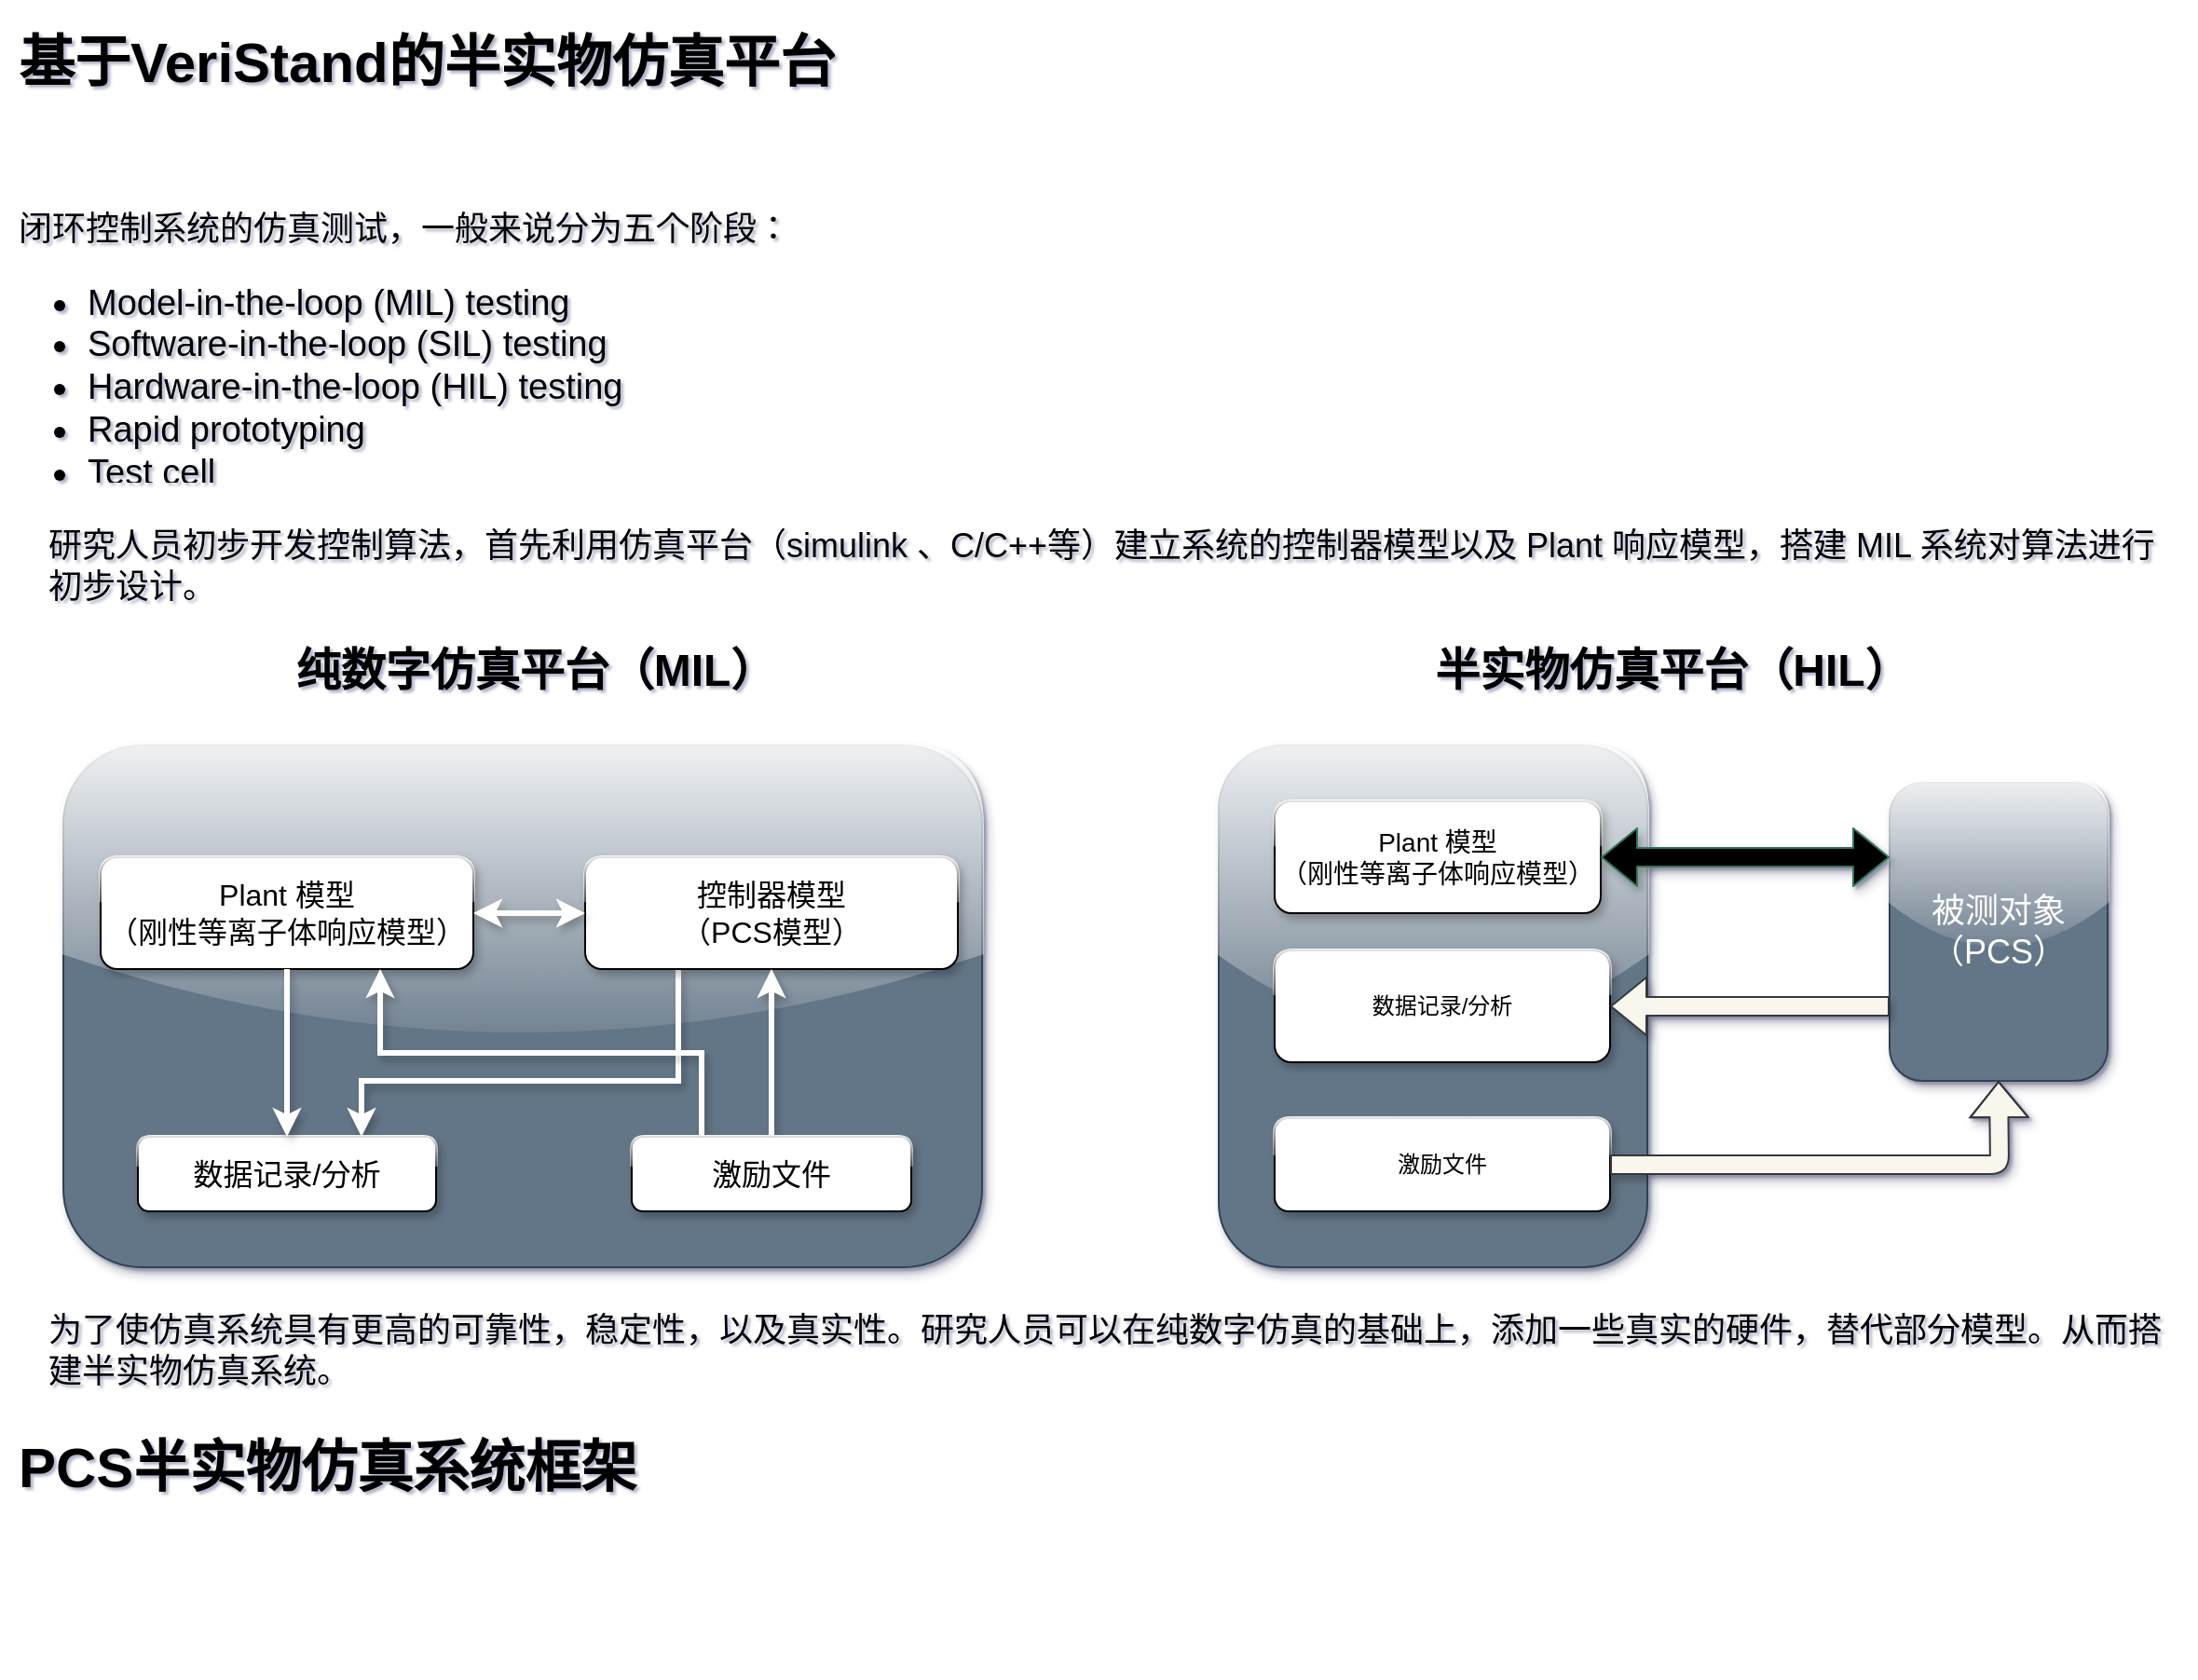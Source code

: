 <mxfile version="13.7.2" type="github">
  <diagram name="Page-1" id="90a13364-a465-7bf4-72fc-28e22215d7a0">
    <mxGraphModel dx="1344" dy="781" grid="1" gridSize="10" guides="1" tooltips="1" connect="1" arrows="1" fold="1" page="1" pageScale="1.5" pageWidth="1169" pageHeight="826" background="#FFFFFF" math="0" shadow="1">
      <root>
        <mxCell id="0" style=";html=1;" />
        <mxCell id="1" style=";html=1;" parent="0" />
        <mxCell id="3a17f1ce550125da-2" value="" style="whiteSpace=wrap;html=1;shadow=1;fontSize=18;fillColor=#647687;strokeColor=#314354;fontColor=#ffffff;sketch=0;glass=1;rounded=1;" parent="1" vertex="1">
          <mxGeometry x="30" y="400" width="493" height="280" as="geometry" />
        </mxCell>
        <mxCell id="4zeWZuu6Md9pc4fW7RT8-2" value="纯数字仿真平台（MIL）" style="text;strokeColor=none;fillColor=none;html=1;fontSize=24;fontStyle=1;verticalAlign=middle;align=center;shadow=1;glass=0;rounded=0;sketch=0;" parent="1" vertex="1">
          <mxGeometry x="150" y="340" width="265" height="40" as="geometry" />
        </mxCell>
        <mxCell id="4zeWZuu6Md9pc4fW7RT8-10" value="&lt;font style=&quot;font-size: 16px&quot;&gt;Plant 模型&lt;br&gt;（刚性等离子体响应模型）&lt;br&gt;&lt;/font&gt;" style="rounded=1;whiteSpace=wrap;html=1;gradientDirection=south;shadow=1;glass=1;" parent="1" vertex="1">
          <mxGeometry x="50" y="460" width="200" height="60" as="geometry" />
        </mxCell>
        <mxCell id="4zeWZuu6Md9pc4fW7RT8-22" style="edgeStyle=orthogonalEdgeStyle;rounded=0;sketch=0;orthogonalLoop=1;jettySize=auto;html=1;exitX=0.25;exitY=1;exitDx=0;exitDy=0;entryX=0.75;entryY=0;entryDx=0;entryDy=0;shadow=1;strokeColor=#FFFFFF;strokeWidth=3;" parent="1" source="4zeWZuu6Md9pc4fW7RT8-11" target="4zeWZuu6Md9pc4fW7RT8-15" edge="1">
          <mxGeometry relative="1" as="geometry">
            <Array as="points">
              <mxPoint x="360" y="580" />
              <mxPoint x="190" y="580" />
            </Array>
          </mxGeometry>
        </mxCell>
        <mxCell id="4zeWZuu6Md9pc4fW7RT8-11" value="&lt;font style=&quot;font-size: 16px&quot;&gt;控制器模型&lt;br&gt;（PCS模型）&lt;br&gt;&lt;/font&gt;" style="rounded=1;whiteSpace=wrap;html=1;shadow=1;gradientColor=none;glass=1;" parent="1" vertex="1">
          <mxGeometry x="310" y="460" width="200" height="60" as="geometry" />
        </mxCell>
        <mxCell id="4zeWZuu6Md9pc4fW7RT8-14" value="" style="endArrow=classic;startArrow=classic;html=1;strokeColor=#FFFFFF;entryX=0;entryY=0.5;entryDx=0;entryDy=0;exitX=1;exitY=0.5;exitDx=0;exitDy=0;strokeWidth=3;sketch=0;shadow=1;" parent="1" source="4zeWZuu6Md9pc4fW7RT8-10" target="4zeWZuu6Md9pc4fW7RT8-11" edge="1">
          <mxGeometry width="50" height="50" relative="1" as="geometry">
            <mxPoint x="330" y="610" as="sourcePoint" />
            <mxPoint x="380" y="560" as="targetPoint" />
          </mxGeometry>
        </mxCell>
        <mxCell id="4zeWZuu6Md9pc4fW7RT8-15" value="&lt;font style=&quot;font-size: 16px&quot;&gt;数据记录/分析&lt;/font&gt;" style="rounded=1;whiteSpace=wrap;html=1;shadow=1;glass=1;sketch=0;gradientColor=none;" parent="1" vertex="1">
          <mxGeometry x="70" y="610" width="160" height="40" as="geometry" />
        </mxCell>
        <mxCell id="4zeWZuu6Md9pc4fW7RT8-20" style="edgeStyle=orthogonalEdgeStyle;rounded=0;sketch=0;orthogonalLoop=1;jettySize=auto;html=1;exitX=0.5;exitY=0;exitDx=0;exitDy=0;shadow=1;strokeColor=#FFFFFF;strokeWidth=3;entryX=0.5;entryY=1;entryDx=0;entryDy=0;" parent="1" source="4zeWZuu6Md9pc4fW7RT8-16" target="4zeWZuu6Md9pc4fW7RT8-11" edge="1">
          <mxGeometry relative="1" as="geometry">
            <mxPoint x="330" y="750" as="targetPoint" />
          </mxGeometry>
        </mxCell>
        <mxCell id="4zeWZuu6Md9pc4fW7RT8-21" style="edgeStyle=orthogonalEdgeStyle;rounded=0;sketch=0;orthogonalLoop=1;jettySize=auto;html=1;exitX=0.25;exitY=0;exitDx=0;exitDy=0;entryX=0.75;entryY=1;entryDx=0;entryDy=0;shadow=1;strokeColor=#FFFFFF;strokeWidth=3;" parent="1" source="4zeWZuu6Md9pc4fW7RT8-16" target="4zeWZuu6Md9pc4fW7RT8-10" edge="1">
          <mxGeometry relative="1" as="geometry" />
        </mxCell>
        <mxCell id="4zeWZuu6Md9pc4fW7RT8-16" value="&lt;span style=&quot;font-size: 16px&quot;&gt;激励文件&lt;/span&gt;" style="rounded=1;whiteSpace=wrap;html=1;shadow=1;glass=1;sketch=0;gradientColor=none;" parent="1" vertex="1">
          <mxGeometry x="335" y="610" width="150" height="40" as="geometry" />
        </mxCell>
        <mxCell id="4zeWZuu6Md9pc4fW7RT8-18" value="" style="endArrow=classic;html=1;shadow=1;strokeColor=#FFFFFF;strokeWidth=3;exitX=0.5;exitY=1;exitDx=0;exitDy=0;entryX=0.5;entryY=0;entryDx=0;entryDy=0;" parent="1" source="4zeWZuu6Md9pc4fW7RT8-10" target="4zeWZuu6Md9pc4fW7RT8-15" edge="1">
          <mxGeometry width="50" height="50" relative="1" as="geometry">
            <mxPoint x="160" y="580" as="sourcePoint" />
            <mxPoint x="210" y="530" as="targetPoint" />
          </mxGeometry>
        </mxCell>
        <mxCell id="4zeWZuu6Md9pc4fW7RT8-23" value="&lt;h1&gt;&lt;font style=&quot;font-size: 30px&quot;&gt;基于VeriStand的半实物仿真平台&lt;/font&gt;&lt;/h1&gt;&lt;h1&gt;&amp;nbsp;&lt;/h1&gt;&lt;div&gt;&lt;font style=&quot;font-size: 18px&quot;&gt;闭环控制系统的仿真测试，一般来说分为五个阶段：&lt;/font&gt;&lt;/div&gt;&lt;div&gt;&lt;br&gt;&lt;/div&gt;" style="text;html=1;strokeColor=none;fillColor=none;spacing=5;spacingTop=-20;whiteSpace=wrap;overflow=hidden;rounded=0;shadow=1;glass=0;sketch=0;" parent="1" vertex="1">
          <mxGeometry x="0.5" y="10" width="450" height="250" as="geometry" />
        </mxCell>
        <mxCell id="4zeWZuu6Md9pc4fW7RT8-24" value="&lt;ul style=&quot;font-size: 19px&quot;&gt;&lt;li&gt;Model-in-the-loop (MIL) testing&lt;/li&gt;&lt;li&gt;Software-in-the-loop (SIL) testing&lt;/li&gt;&lt;li&gt;Hardware-in-the-loop (HIL) testing&lt;/li&gt;&lt;li&gt;Rapid prototyping&lt;/li&gt;&lt;li&gt;Test cell&lt;/li&gt;&lt;/ul&gt;" style="text;strokeColor=none;fillColor=none;html=1;whiteSpace=wrap;verticalAlign=middle;overflow=hidden;rounded=0;shadow=1;glass=0;sketch=0;" parent="1" vertex="1">
          <mxGeometry x="0.5" y="130" width="440" height="130" as="geometry" />
        </mxCell>
        <mxCell id="MGatNnKisEMFNEqPmOs--1" value="" style="whiteSpace=wrap;html=1;shadow=1;fontSize=18;fillColor=#647687;strokeColor=#314354;fontColor=#ffffff;rounded=1;glass=1;" vertex="1" parent="1">
          <mxGeometry x="650" y="400" width="230" height="280" as="geometry" />
        </mxCell>
        <mxCell id="MGatNnKisEMFNEqPmOs--2" value="被测对象&lt;br&gt;（PCS）" style="whiteSpace=wrap;html=1;shadow=1;fontSize=18;fillColor=#647687;strokeColor=#314354;fontColor=#ffffff;rounded=1;glass=1;sketch=0;" vertex="1" parent="1">
          <mxGeometry x="1010" y="420" width="117" height="160" as="geometry" />
        </mxCell>
        <mxCell id="MGatNnKisEMFNEqPmOs--3" value="半实物仿真平台（HIL）" style="text;strokeColor=none;fillColor=none;html=1;fontSize=24;fontStyle=1;verticalAlign=middle;align=center;shadow=1;" vertex="1" parent="1">
          <mxGeometry x="760" y="340" width="265" height="40" as="geometry" />
        </mxCell>
        <mxCell id="MGatNnKisEMFNEqPmOs--4" value="&lt;font style=&quot;font-size: 14px&quot;&gt;Plant 模型&lt;br&gt;（刚性等离子体响应模型）&lt;/font&gt;" style="rounded=1;whiteSpace=wrap;html=1;shadow=1;glass=1;" vertex="1" parent="1">
          <mxGeometry x="680" y="430" width="175" height="60" as="geometry" />
        </mxCell>
        <mxCell id="MGatNnKisEMFNEqPmOs--5" value="" style="shape=flexArrow;endArrow=classic;startArrow=classic;html=1;entryX=0;entryY=0.25;entryDx=0;entryDy=0;exitX=1;exitY=0.5;exitDx=0;exitDy=0;strokeColor=#30765C;fillColor=#000000;sketch=0;shadow=1;" edge="1" parent="1" source="MGatNnKisEMFNEqPmOs--4" target="MGatNnKisEMFNEqPmOs--2">
          <mxGeometry width="50" height="50" relative="1" as="geometry">
            <mxPoint x="900" y="455" as="sourcePoint" />
            <mxPoint x="950" y="405" as="targetPoint" />
          </mxGeometry>
        </mxCell>
        <mxCell id="MGatNnKisEMFNEqPmOs--6" value="数据记录/分析" style="rounded=1;whiteSpace=wrap;html=1;shadow=1;glass=1;" vertex="1" parent="1">
          <mxGeometry x="680" y="510" width="180" height="60" as="geometry" />
        </mxCell>
        <mxCell id="MGatNnKisEMFNEqPmOs--7" value="" style="shape=flexArrow;endArrow=classic;html=1;entryX=1;entryY=0.5;entryDx=0;entryDy=0;exitX=0;exitY=0.75;exitDx=0;exitDy=0;fillColor=#f9f7ed;strokeColor=#36393d;rounded=1;shadow=1;sketch=0;" edge="1" parent="1" source="MGatNnKisEMFNEqPmOs--2" target="MGatNnKisEMFNEqPmOs--6">
          <mxGeometry width="50" height="50" relative="1" as="geometry">
            <mxPoint x="860" y="620" as="sourcePoint" />
            <mxPoint x="910" y="570" as="targetPoint" />
          </mxGeometry>
        </mxCell>
        <mxCell id="MGatNnKisEMFNEqPmOs--8" value="激励文件" style="rounded=1;whiteSpace=wrap;html=1;shadow=1;glass=1;" vertex="1" parent="1">
          <mxGeometry x="680" y="600" width="180" height="50" as="geometry" />
        </mxCell>
        <mxCell id="MGatNnKisEMFNEqPmOs--9" value="" style="shape=flexArrow;endArrow=classic;html=1;exitX=1;exitY=0.5;exitDx=0;exitDy=0;entryX=0.5;entryY=1;entryDx=0;entryDy=0;fillColor=#f9f7ed;strokeColor=#36393d;shadow=1;sketch=0;" edge="1" parent="1" source="MGatNnKisEMFNEqPmOs--8" target="MGatNnKisEMFNEqPmOs--2">
          <mxGeometry width="50" height="50" relative="1" as="geometry">
            <mxPoint x="970" y="620" as="sourcePoint" />
            <mxPoint x="1020" y="570" as="targetPoint" />
            <Array as="points">
              <mxPoint x="1000" y="625" />
              <mxPoint x="1069" y="625" />
            </Array>
          </mxGeometry>
        </mxCell>
        <mxCell id="MGatNnKisEMFNEqPmOs--13" value="&lt;span style=&quot;font-size: 18px&quot;&gt;研究人员初步开发控制算法，首先利用仿真平台（simulink 、C/C++等）建立系统的控制器模型以及 Plant 响应模型，搭建 MIL 系统对算法进行初步设计。&lt;br&gt;&lt;br&gt;&lt;/span&gt;" style="text;html=1;strokeColor=none;fillColor=none;align=left;verticalAlign=middle;whiteSpace=wrap;rounded=0;shadow=1;glass=0;sketch=0;" vertex="1" parent="1">
          <mxGeometry x="20" y="270" width="1145" height="90" as="geometry" />
        </mxCell>
        <mxCell id="MGatNnKisEMFNEqPmOs--14" value="&lt;span style=&quot;font-size: 18px&quot;&gt;为了使仿真系统具有更高的可靠性，稳定性，以及真实性。研究人员可以在纯数字仿真的基础上，添加一些真实的硬件，替代部分模型。从而搭建半实物仿真系统。&lt;br&gt;&lt;/span&gt;" style="text;html=1;strokeColor=none;fillColor=none;align=left;verticalAlign=middle;whiteSpace=wrap;rounded=0;shadow=1;glass=0;sketch=0;" vertex="1" parent="1">
          <mxGeometry x="20" y="680" width="1145" height="90" as="geometry" />
        </mxCell>
        <mxCell id="MGatNnKisEMFNEqPmOs--15" value="&lt;h1 style=&quot;font-size: 30px&quot;&gt;&lt;font style=&quot;font-size: 30px&quot;&gt;PCS半实物仿真系统框架&lt;/font&gt;&lt;/h1&gt;&lt;p style=&quot;font-size: 30px&quot;&gt;&lt;br&gt;&lt;/p&gt;" style="text;html=1;strokeColor=none;fillColor=none;spacing=5;spacingTop=-20;whiteSpace=wrap;overflow=hidden;rounded=0;shadow=1;glass=0;sketch=0;" vertex="1" parent="1">
          <mxGeometry x="0.5" y="760" width="369.5" height="130" as="geometry" />
        </mxCell>
      </root>
    </mxGraphModel>
  </diagram>
</mxfile>
